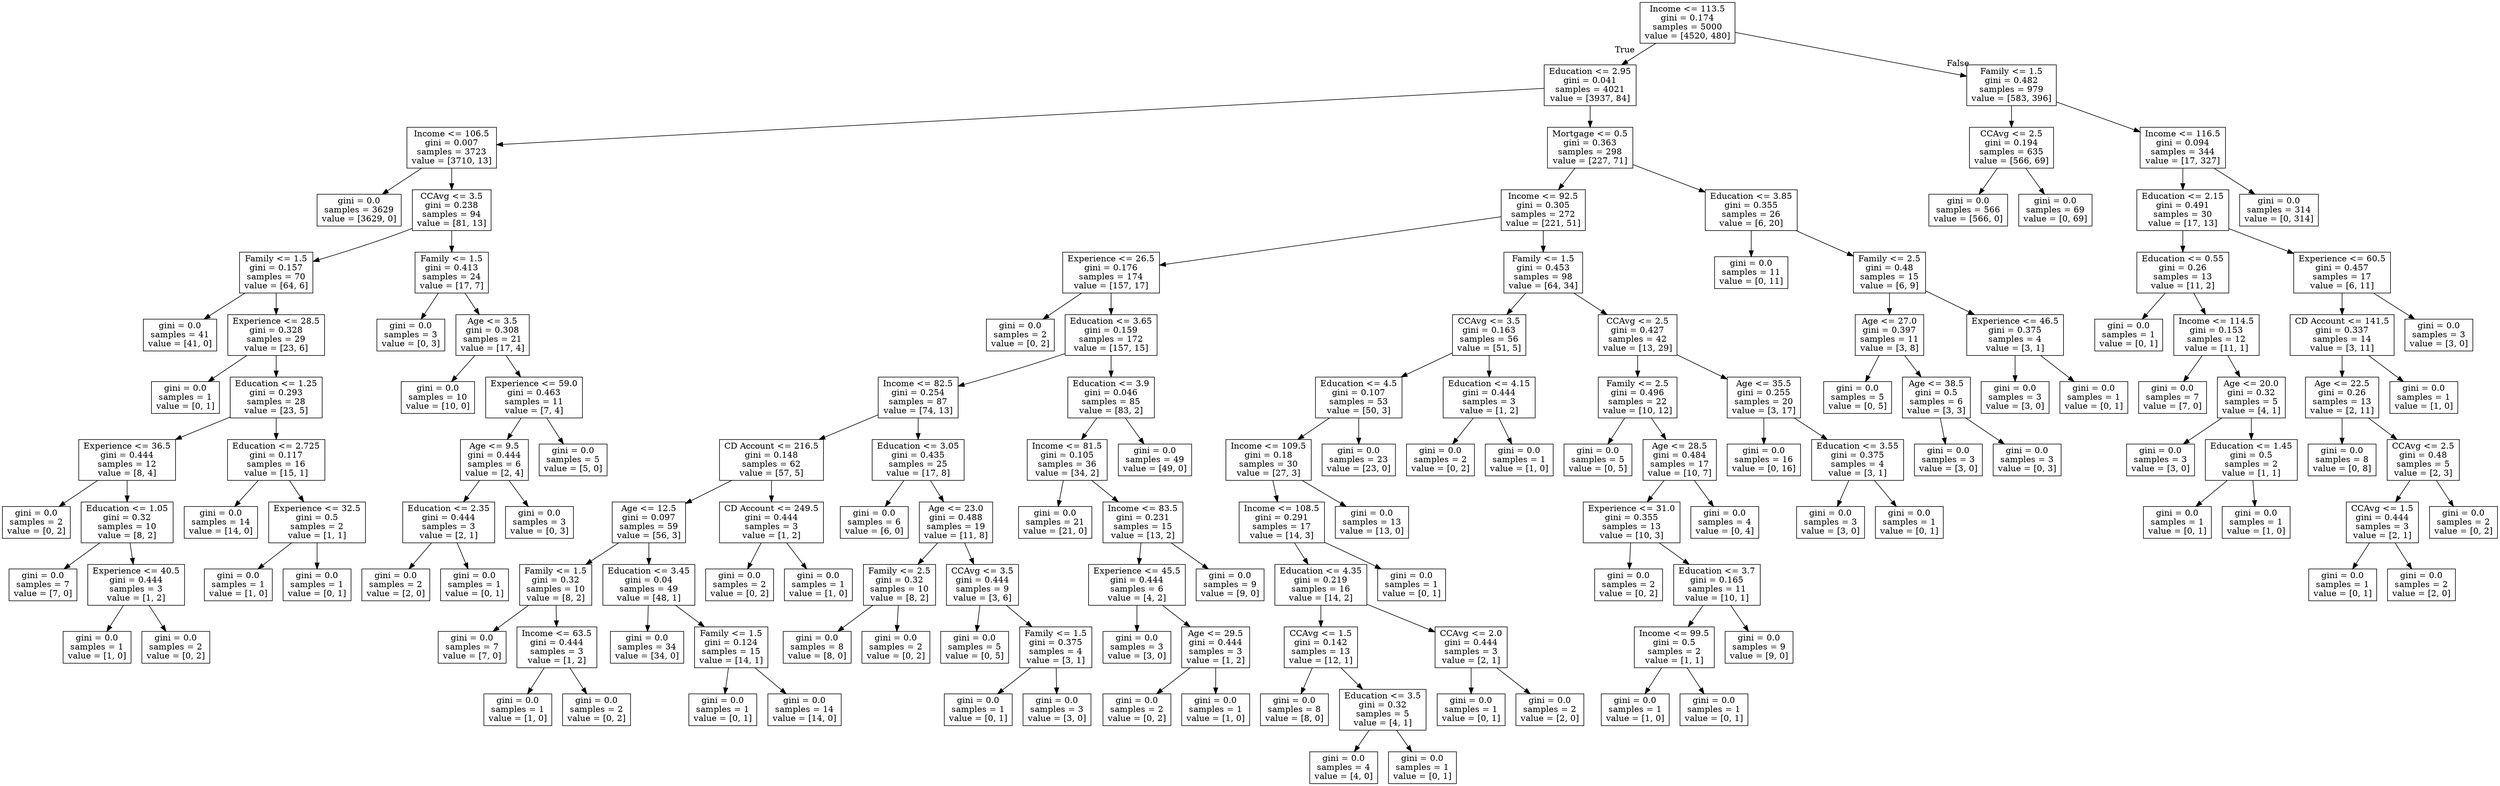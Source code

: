 digraph Tree {
node [shape=box] ;
0 [label="Income <= 113.5\ngini = 0.174\nsamples = 5000\nvalue = [4520, 480]"] ;
1 [label="Education <= 2.95\ngini = 0.041\nsamples = 4021\nvalue = [3937, 84]"] ;
0 -> 1 [labeldistance=2.5, labelangle=45, headlabel="True"] ;
2 [label="Income <= 106.5\ngini = 0.007\nsamples = 3723\nvalue = [3710, 13]"] ;
1 -> 2 ;
3 [label="gini = 0.0\nsamples = 3629\nvalue = [3629, 0]"] ;
2 -> 3 ;
4 [label="CCAvg <= 3.5\ngini = 0.238\nsamples = 94\nvalue = [81, 13]"] ;
2 -> 4 ;
5 [label="Family <= 1.5\ngini = 0.157\nsamples = 70\nvalue = [64, 6]"] ;
4 -> 5 ;
6 [label="gini = 0.0\nsamples = 41\nvalue = [41, 0]"] ;
5 -> 6 ;
7 [label="Experience <= 28.5\ngini = 0.328\nsamples = 29\nvalue = [23, 6]"] ;
5 -> 7 ;
8 [label="gini = 0.0\nsamples = 1\nvalue = [0, 1]"] ;
7 -> 8 ;
9 [label="Education <= 1.25\ngini = 0.293\nsamples = 28\nvalue = [23, 5]"] ;
7 -> 9 ;
10 [label="Experience <= 36.5\ngini = 0.444\nsamples = 12\nvalue = [8, 4]"] ;
9 -> 10 ;
11 [label="gini = 0.0\nsamples = 2\nvalue = [0, 2]"] ;
10 -> 11 ;
12 [label="Education <= 1.05\ngini = 0.32\nsamples = 10\nvalue = [8, 2]"] ;
10 -> 12 ;
13 [label="gini = 0.0\nsamples = 7\nvalue = [7, 0]"] ;
12 -> 13 ;
14 [label="Experience <= 40.5\ngini = 0.444\nsamples = 3\nvalue = [1, 2]"] ;
12 -> 14 ;
15 [label="gini = 0.0\nsamples = 1\nvalue = [1, 0]"] ;
14 -> 15 ;
16 [label="gini = 0.0\nsamples = 2\nvalue = [0, 2]"] ;
14 -> 16 ;
17 [label="Education <= 2.725\ngini = 0.117\nsamples = 16\nvalue = [15, 1]"] ;
9 -> 17 ;
18 [label="gini = 0.0\nsamples = 14\nvalue = [14, 0]"] ;
17 -> 18 ;
19 [label="Experience <= 32.5\ngini = 0.5\nsamples = 2\nvalue = [1, 1]"] ;
17 -> 19 ;
20 [label="gini = 0.0\nsamples = 1\nvalue = [1, 0]"] ;
19 -> 20 ;
21 [label="gini = 0.0\nsamples = 1\nvalue = [0, 1]"] ;
19 -> 21 ;
22 [label="Family <= 1.5\ngini = 0.413\nsamples = 24\nvalue = [17, 7]"] ;
4 -> 22 ;
23 [label="gini = 0.0\nsamples = 3\nvalue = [0, 3]"] ;
22 -> 23 ;
24 [label="Age <= 3.5\ngini = 0.308\nsamples = 21\nvalue = [17, 4]"] ;
22 -> 24 ;
25 [label="gini = 0.0\nsamples = 10\nvalue = [10, 0]"] ;
24 -> 25 ;
26 [label="Experience <= 59.0\ngini = 0.463\nsamples = 11\nvalue = [7, 4]"] ;
24 -> 26 ;
27 [label="Age <= 9.5\ngini = 0.444\nsamples = 6\nvalue = [2, 4]"] ;
26 -> 27 ;
28 [label="Education <= 2.35\ngini = 0.444\nsamples = 3\nvalue = [2, 1]"] ;
27 -> 28 ;
29 [label="gini = 0.0\nsamples = 2\nvalue = [2, 0]"] ;
28 -> 29 ;
30 [label="gini = 0.0\nsamples = 1\nvalue = [0, 1]"] ;
28 -> 30 ;
31 [label="gini = 0.0\nsamples = 3\nvalue = [0, 3]"] ;
27 -> 31 ;
32 [label="gini = 0.0\nsamples = 5\nvalue = [5, 0]"] ;
26 -> 32 ;
33 [label="Mortgage <= 0.5\ngini = 0.363\nsamples = 298\nvalue = [227, 71]"] ;
1 -> 33 ;
34 [label="Income <= 92.5\ngini = 0.305\nsamples = 272\nvalue = [221, 51]"] ;
33 -> 34 ;
35 [label="Experience <= 26.5\ngini = 0.176\nsamples = 174\nvalue = [157, 17]"] ;
34 -> 35 ;
36 [label="gini = 0.0\nsamples = 2\nvalue = [0, 2]"] ;
35 -> 36 ;
37 [label="Education <= 3.65\ngini = 0.159\nsamples = 172\nvalue = [157, 15]"] ;
35 -> 37 ;
38 [label="Income <= 82.5\ngini = 0.254\nsamples = 87\nvalue = [74, 13]"] ;
37 -> 38 ;
39 [label="CD Account <= 216.5\ngini = 0.148\nsamples = 62\nvalue = [57, 5]"] ;
38 -> 39 ;
40 [label="Age <= 12.5\ngini = 0.097\nsamples = 59\nvalue = [56, 3]"] ;
39 -> 40 ;
41 [label="Family <= 1.5\ngini = 0.32\nsamples = 10\nvalue = [8, 2]"] ;
40 -> 41 ;
42 [label="gini = 0.0\nsamples = 7\nvalue = [7, 0]"] ;
41 -> 42 ;
43 [label="Income <= 63.5\ngini = 0.444\nsamples = 3\nvalue = [1, 2]"] ;
41 -> 43 ;
44 [label="gini = 0.0\nsamples = 1\nvalue = [1, 0]"] ;
43 -> 44 ;
45 [label="gini = 0.0\nsamples = 2\nvalue = [0, 2]"] ;
43 -> 45 ;
46 [label="Education <= 3.45\ngini = 0.04\nsamples = 49\nvalue = [48, 1]"] ;
40 -> 46 ;
47 [label="gini = 0.0\nsamples = 34\nvalue = [34, 0]"] ;
46 -> 47 ;
48 [label="Family <= 1.5\ngini = 0.124\nsamples = 15\nvalue = [14, 1]"] ;
46 -> 48 ;
49 [label="gini = 0.0\nsamples = 1\nvalue = [0, 1]"] ;
48 -> 49 ;
50 [label="gini = 0.0\nsamples = 14\nvalue = [14, 0]"] ;
48 -> 50 ;
51 [label="CD Account <= 249.5\ngini = 0.444\nsamples = 3\nvalue = [1, 2]"] ;
39 -> 51 ;
52 [label="gini = 0.0\nsamples = 2\nvalue = [0, 2]"] ;
51 -> 52 ;
53 [label="gini = 0.0\nsamples = 1\nvalue = [1, 0]"] ;
51 -> 53 ;
54 [label="Education <= 3.05\ngini = 0.435\nsamples = 25\nvalue = [17, 8]"] ;
38 -> 54 ;
55 [label="gini = 0.0\nsamples = 6\nvalue = [6, 0]"] ;
54 -> 55 ;
56 [label="Age <= 23.0\ngini = 0.488\nsamples = 19\nvalue = [11, 8]"] ;
54 -> 56 ;
57 [label="Family <= 2.5\ngini = 0.32\nsamples = 10\nvalue = [8, 2]"] ;
56 -> 57 ;
58 [label="gini = 0.0\nsamples = 8\nvalue = [8, 0]"] ;
57 -> 58 ;
59 [label="gini = 0.0\nsamples = 2\nvalue = [0, 2]"] ;
57 -> 59 ;
60 [label="CCAvg <= 3.5\ngini = 0.444\nsamples = 9\nvalue = [3, 6]"] ;
56 -> 60 ;
61 [label="gini = 0.0\nsamples = 5\nvalue = [0, 5]"] ;
60 -> 61 ;
62 [label="Family <= 1.5\ngini = 0.375\nsamples = 4\nvalue = [3, 1]"] ;
60 -> 62 ;
63 [label="gini = 0.0\nsamples = 1\nvalue = [0, 1]"] ;
62 -> 63 ;
64 [label="gini = 0.0\nsamples = 3\nvalue = [3, 0]"] ;
62 -> 64 ;
65 [label="Education <= 3.9\ngini = 0.046\nsamples = 85\nvalue = [83, 2]"] ;
37 -> 65 ;
66 [label="Income <= 81.5\ngini = 0.105\nsamples = 36\nvalue = [34, 2]"] ;
65 -> 66 ;
67 [label="gini = 0.0\nsamples = 21\nvalue = [21, 0]"] ;
66 -> 67 ;
68 [label="Income <= 83.5\ngini = 0.231\nsamples = 15\nvalue = [13, 2]"] ;
66 -> 68 ;
69 [label="Experience <= 45.5\ngini = 0.444\nsamples = 6\nvalue = [4, 2]"] ;
68 -> 69 ;
70 [label="gini = 0.0\nsamples = 3\nvalue = [3, 0]"] ;
69 -> 70 ;
71 [label="Age <= 29.5\ngini = 0.444\nsamples = 3\nvalue = [1, 2]"] ;
69 -> 71 ;
72 [label="gini = 0.0\nsamples = 2\nvalue = [0, 2]"] ;
71 -> 72 ;
73 [label="gini = 0.0\nsamples = 1\nvalue = [1, 0]"] ;
71 -> 73 ;
74 [label="gini = 0.0\nsamples = 9\nvalue = [9, 0]"] ;
68 -> 74 ;
75 [label="gini = 0.0\nsamples = 49\nvalue = [49, 0]"] ;
65 -> 75 ;
76 [label="Family <= 1.5\ngini = 0.453\nsamples = 98\nvalue = [64, 34]"] ;
34 -> 76 ;
77 [label="CCAvg <= 3.5\ngini = 0.163\nsamples = 56\nvalue = [51, 5]"] ;
76 -> 77 ;
78 [label="Education <= 4.5\ngini = 0.107\nsamples = 53\nvalue = [50, 3]"] ;
77 -> 78 ;
79 [label="Income <= 109.5\ngini = 0.18\nsamples = 30\nvalue = [27, 3]"] ;
78 -> 79 ;
80 [label="Income <= 108.5\ngini = 0.291\nsamples = 17\nvalue = [14, 3]"] ;
79 -> 80 ;
81 [label="Education <= 4.35\ngini = 0.219\nsamples = 16\nvalue = [14, 2]"] ;
80 -> 81 ;
82 [label="CCAvg <= 1.5\ngini = 0.142\nsamples = 13\nvalue = [12, 1]"] ;
81 -> 82 ;
83 [label="gini = 0.0\nsamples = 8\nvalue = [8, 0]"] ;
82 -> 83 ;
84 [label="Education <= 3.5\ngini = 0.32\nsamples = 5\nvalue = [4, 1]"] ;
82 -> 84 ;
85 [label="gini = 0.0\nsamples = 4\nvalue = [4, 0]"] ;
84 -> 85 ;
86 [label="gini = 0.0\nsamples = 1\nvalue = [0, 1]"] ;
84 -> 86 ;
87 [label="CCAvg <= 2.0\ngini = 0.444\nsamples = 3\nvalue = [2, 1]"] ;
81 -> 87 ;
88 [label="gini = 0.0\nsamples = 1\nvalue = [0, 1]"] ;
87 -> 88 ;
89 [label="gini = 0.0\nsamples = 2\nvalue = [2, 0]"] ;
87 -> 89 ;
90 [label="gini = 0.0\nsamples = 1\nvalue = [0, 1]"] ;
80 -> 90 ;
91 [label="gini = 0.0\nsamples = 13\nvalue = [13, 0]"] ;
79 -> 91 ;
92 [label="gini = 0.0\nsamples = 23\nvalue = [23, 0]"] ;
78 -> 92 ;
93 [label="Education <= 4.15\ngini = 0.444\nsamples = 3\nvalue = [1, 2]"] ;
77 -> 93 ;
94 [label="gini = 0.0\nsamples = 2\nvalue = [0, 2]"] ;
93 -> 94 ;
95 [label="gini = 0.0\nsamples = 1\nvalue = [1, 0]"] ;
93 -> 95 ;
96 [label="CCAvg <= 2.5\ngini = 0.427\nsamples = 42\nvalue = [13, 29]"] ;
76 -> 96 ;
97 [label="Family <= 2.5\ngini = 0.496\nsamples = 22\nvalue = [10, 12]"] ;
96 -> 97 ;
98 [label="gini = 0.0\nsamples = 5\nvalue = [0, 5]"] ;
97 -> 98 ;
99 [label="Age <= 28.5\ngini = 0.484\nsamples = 17\nvalue = [10, 7]"] ;
97 -> 99 ;
100 [label="Experience <= 31.0\ngini = 0.355\nsamples = 13\nvalue = [10, 3]"] ;
99 -> 100 ;
101 [label="gini = 0.0\nsamples = 2\nvalue = [0, 2]"] ;
100 -> 101 ;
102 [label="Education <= 3.7\ngini = 0.165\nsamples = 11\nvalue = [10, 1]"] ;
100 -> 102 ;
103 [label="Income <= 99.5\ngini = 0.5\nsamples = 2\nvalue = [1, 1]"] ;
102 -> 103 ;
104 [label="gini = 0.0\nsamples = 1\nvalue = [1, 0]"] ;
103 -> 104 ;
105 [label="gini = 0.0\nsamples = 1\nvalue = [0, 1]"] ;
103 -> 105 ;
106 [label="gini = 0.0\nsamples = 9\nvalue = [9, 0]"] ;
102 -> 106 ;
107 [label="gini = 0.0\nsamples = 4\nvalue = [0, 4]"] ;
99 -> 107 ;
108 [label="Age <= 35.5\ngini = 0.255\nsamples = 20\nvalue = [3, 17]"] ;
96 -> 108 ;
109 [label="gini = 0.0\nsamples = 16\nvalue = [0, 16]"] ;
108 -> 109 ;
110 [label="Education <= 3.55\ngini = 0.375\nsamples = 4\nvalue = [3, 1]"] ;
108 -> 110 ;
111 [label="gini = 0.0\nsamples = 3\nvalue = [3, 0]"] ;
110 -> 111 ;
112 [label="gini = 0.0\nsamples = 1\nvalue = [0, 1]"] ;
110 -> 112 ;
113 [label="Education <= 3.85\ngini = 0.355\nsamples = 26\nvalue = [6, 20]"] ;
33 -> 113 ;
114 [label="gini = 0.0\nsamples = 11\nvalue = [0, 11]"] ;
113 -> 114 ;
115 [label="Family <= 2.5\ngini = 0.48\nsamples = 15\nvalue = [6, 9]"] ;
113 -> 115 ;
116 [label="Age <= 27.0\ngini = 0.397\nsamples = 11\nvalue = [3, 8]"] ;
115 -> 116 ;
117 [label="gini = 0.0\nsamples = 5\nvalue = [0, 5]"] ;
116 -> 117 ;
118 [label="Age <= 38.5\ngini = 0.5\nsamples = 6\nvalue = [3, 3]"] ;
116 -> 118 ;
119 [label="gini = 0.0\nsamples = 3\nvalue = [3, 0]"] ;
118 -> 119 ;
120 [label="gini = 0.0\nsamples = 3\nvalue = [0, 3]"] ;
118 -> 120 ;
121 [label="Experience <= 46.5\ngini = 0.375\nsamples = 4\nvalue = [3, 1]"] ;
115 -> 121 ;
122 [label="gini = 0.0\nsamples = 3\nvalue = [3, 0]"] ;
121 -> 122 ;
123 [label="gini = 0.0\nsamples = 1\nvalue = [0, 1]"] ;
121 -> 123 ;
124 [label="Family <= 1.5\ngini = 0.482\nsamples = 979\nvalue = [583, 396]"] ;
0 -> 124 [labeldistance=2.5, labelangle=-45, headlabel="False"] ;
125 [label="CCAvg <= 2.5\ngini = 0.194\nsamples = 635\nvalue = [566, 69]"] ;
124 -> 125 ;
126 [label="gini = 0.0\nsamples = 566\nvalue = [566, 0]"] ;
125 -> 126 ;
127 [label="gini = 0.0\nsamples = 69\nvalue = [0, 69]"] ;
125 -> 127 ;
128 [label="Income <= 116.5\ngini = 0.094\nsamples = 344\nvalue = [17, 327]"] ;
124 -> 128 ;
129 [label="Education <= 2.15\ngini = 0.491\nsamples = 30\nvalue = [17, 13]"] ;
128 -> 129 ;
130 [label="Education <= 0.55\ngini = 0.26\nsamples = 13\nvalue = [11, 2]"] ;
129 -> 130 ;
131 [label="gini = 0.0\nsamples = 1\nvalue = [0, 1]"] ;
130 -> 131 ;
132 [label="Income <= 114.5\ngini = 0.153\nsamples = 12\nvalue = [11, 1]"] ;
130 -> 132 ;
133 [label="gini = 0.0\nsamples = 7\nvalue = [7, 0]"] ;
132 -> 133 ;
134 [label="Age <= 20.0\ngini = 0.32\nsamples = 5\nvalue = [4, 1]"] ;
132 -> 134 ;
135 [label="gini = 0.0\nsamples = 3\nvalue = [3, 0]"] ;
134 -> 135 ;
136 [label="Education <= 1.45\ngini = 0.5\nsamples = 2\nvalue = [1, 1]"] ;
134 -> 136 ;
137 [label="gini = 0.0\nsamples = 1\nvalue = [0, 1]"] ;
136 -> 137 ;
138 [label="gini = 0.0\nsamples = 1\nvalue = [1, 0]"] ;
136 -> 138 ;
139 [label="Experience <= 60.5\ngini = 0.457\nsamples = 17\nvalue = [6, 11]"] ;
129 -> 139 ;
140 [label="CD Account <= 141.5\ngini = 0.337\nsamples = 14\nvalue = [3, 11]"] ;
139 -> 140 ;
141 [label="Age <= 22.5\ngini = 0.26\nsamples = 13\nvalue = [2, 11]"] ;
140 -> 141 ;
142 [label="gini = 0.0\nsamples = 8\nvalue = [0, 8]"] ;
141 -> 142 ;
143 [label="CCAvg <= 2.5\ngini = 0.48\nsamples = 5\nvalue = [2, 3]"] ;
141 -> 143 ;
144 [label="CCAvg <= 1.5\ngini = 0.444\nsamples = 3\nvalue = [2, 1]"] ;
143 -> 144 ;
145 [label="gini = 0.0\nsamples = 1\nvalue = [0, 1]"] ;
144 -> 145 ;
146 [label="gini = 0.0\nsamples = 2\nvalue = [2, 0]"] ;
144 -> 146 ;
147 [label="gini = 0.0\nsamples = 2\nvalue = [0, 2]"] ;
143 -> 147 ;
148 [label="gini = 0.0\nsamples = 1\nvalue = [1, 0]"] ;
140 -> 148 ;
149 [label="gini = 0.0\nsamples = 3\nvalue = [3, 0]"] ;
139 -> 149 ;
150 [label="gini = 0.0\nsamples = 314\nvalue = [0, 314]"] ;
128 -> 150 ;
}